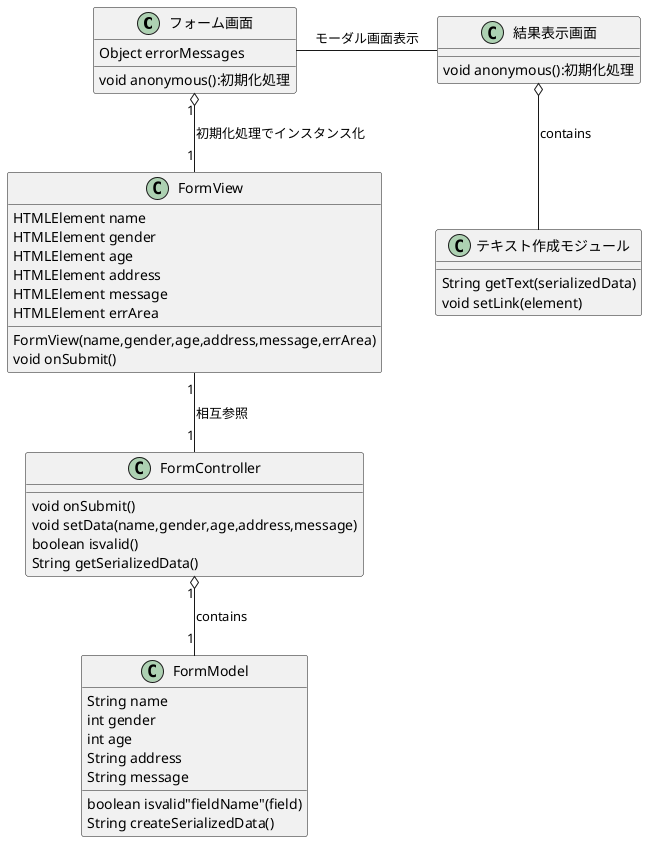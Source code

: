 
@startuml class diagram
class "フォーム画面" as fmSc{
    Object errorMessages
    void anonymous():初期化処理
}
class "FormView" as fv{
    HTMLElement name
    HTMLElement gender
    HTMLElement age
    HTMLElement address
    HTMLElement message
    HTMLElement errArea
    FormView(name,gender,age,address,message,errArea)
    void onSubmit()
}
class "FormController" as fc{
    void onSubmit()
    void setData(name,gender,age,address,message)
    boolean isvalid()
    String getSerializedData()
}
class "FormModel" as fm{
    String name
    int gender
    int age
    String address
    String message
    boolean isvalid"fieldName"(field)
    String createSerializedData()
}
class "結果表示画面" as rsltSc{
    void anonymous():初期化処理
}
class "テキスト作成モジュール" as crtTxt{
    String getText(serializedData)
    void setLink(element)
}

fmSc "1" o-- "1" fv  : 初期化処理でインスタンス化
fv "1" -- "1" fc  : 相互参照
fc "1" o-- "1" fm  : contains

fmSc  -  rsltSc : モーダル画面表示
rsltSc  o-- crtTxt   : contains




@enduml